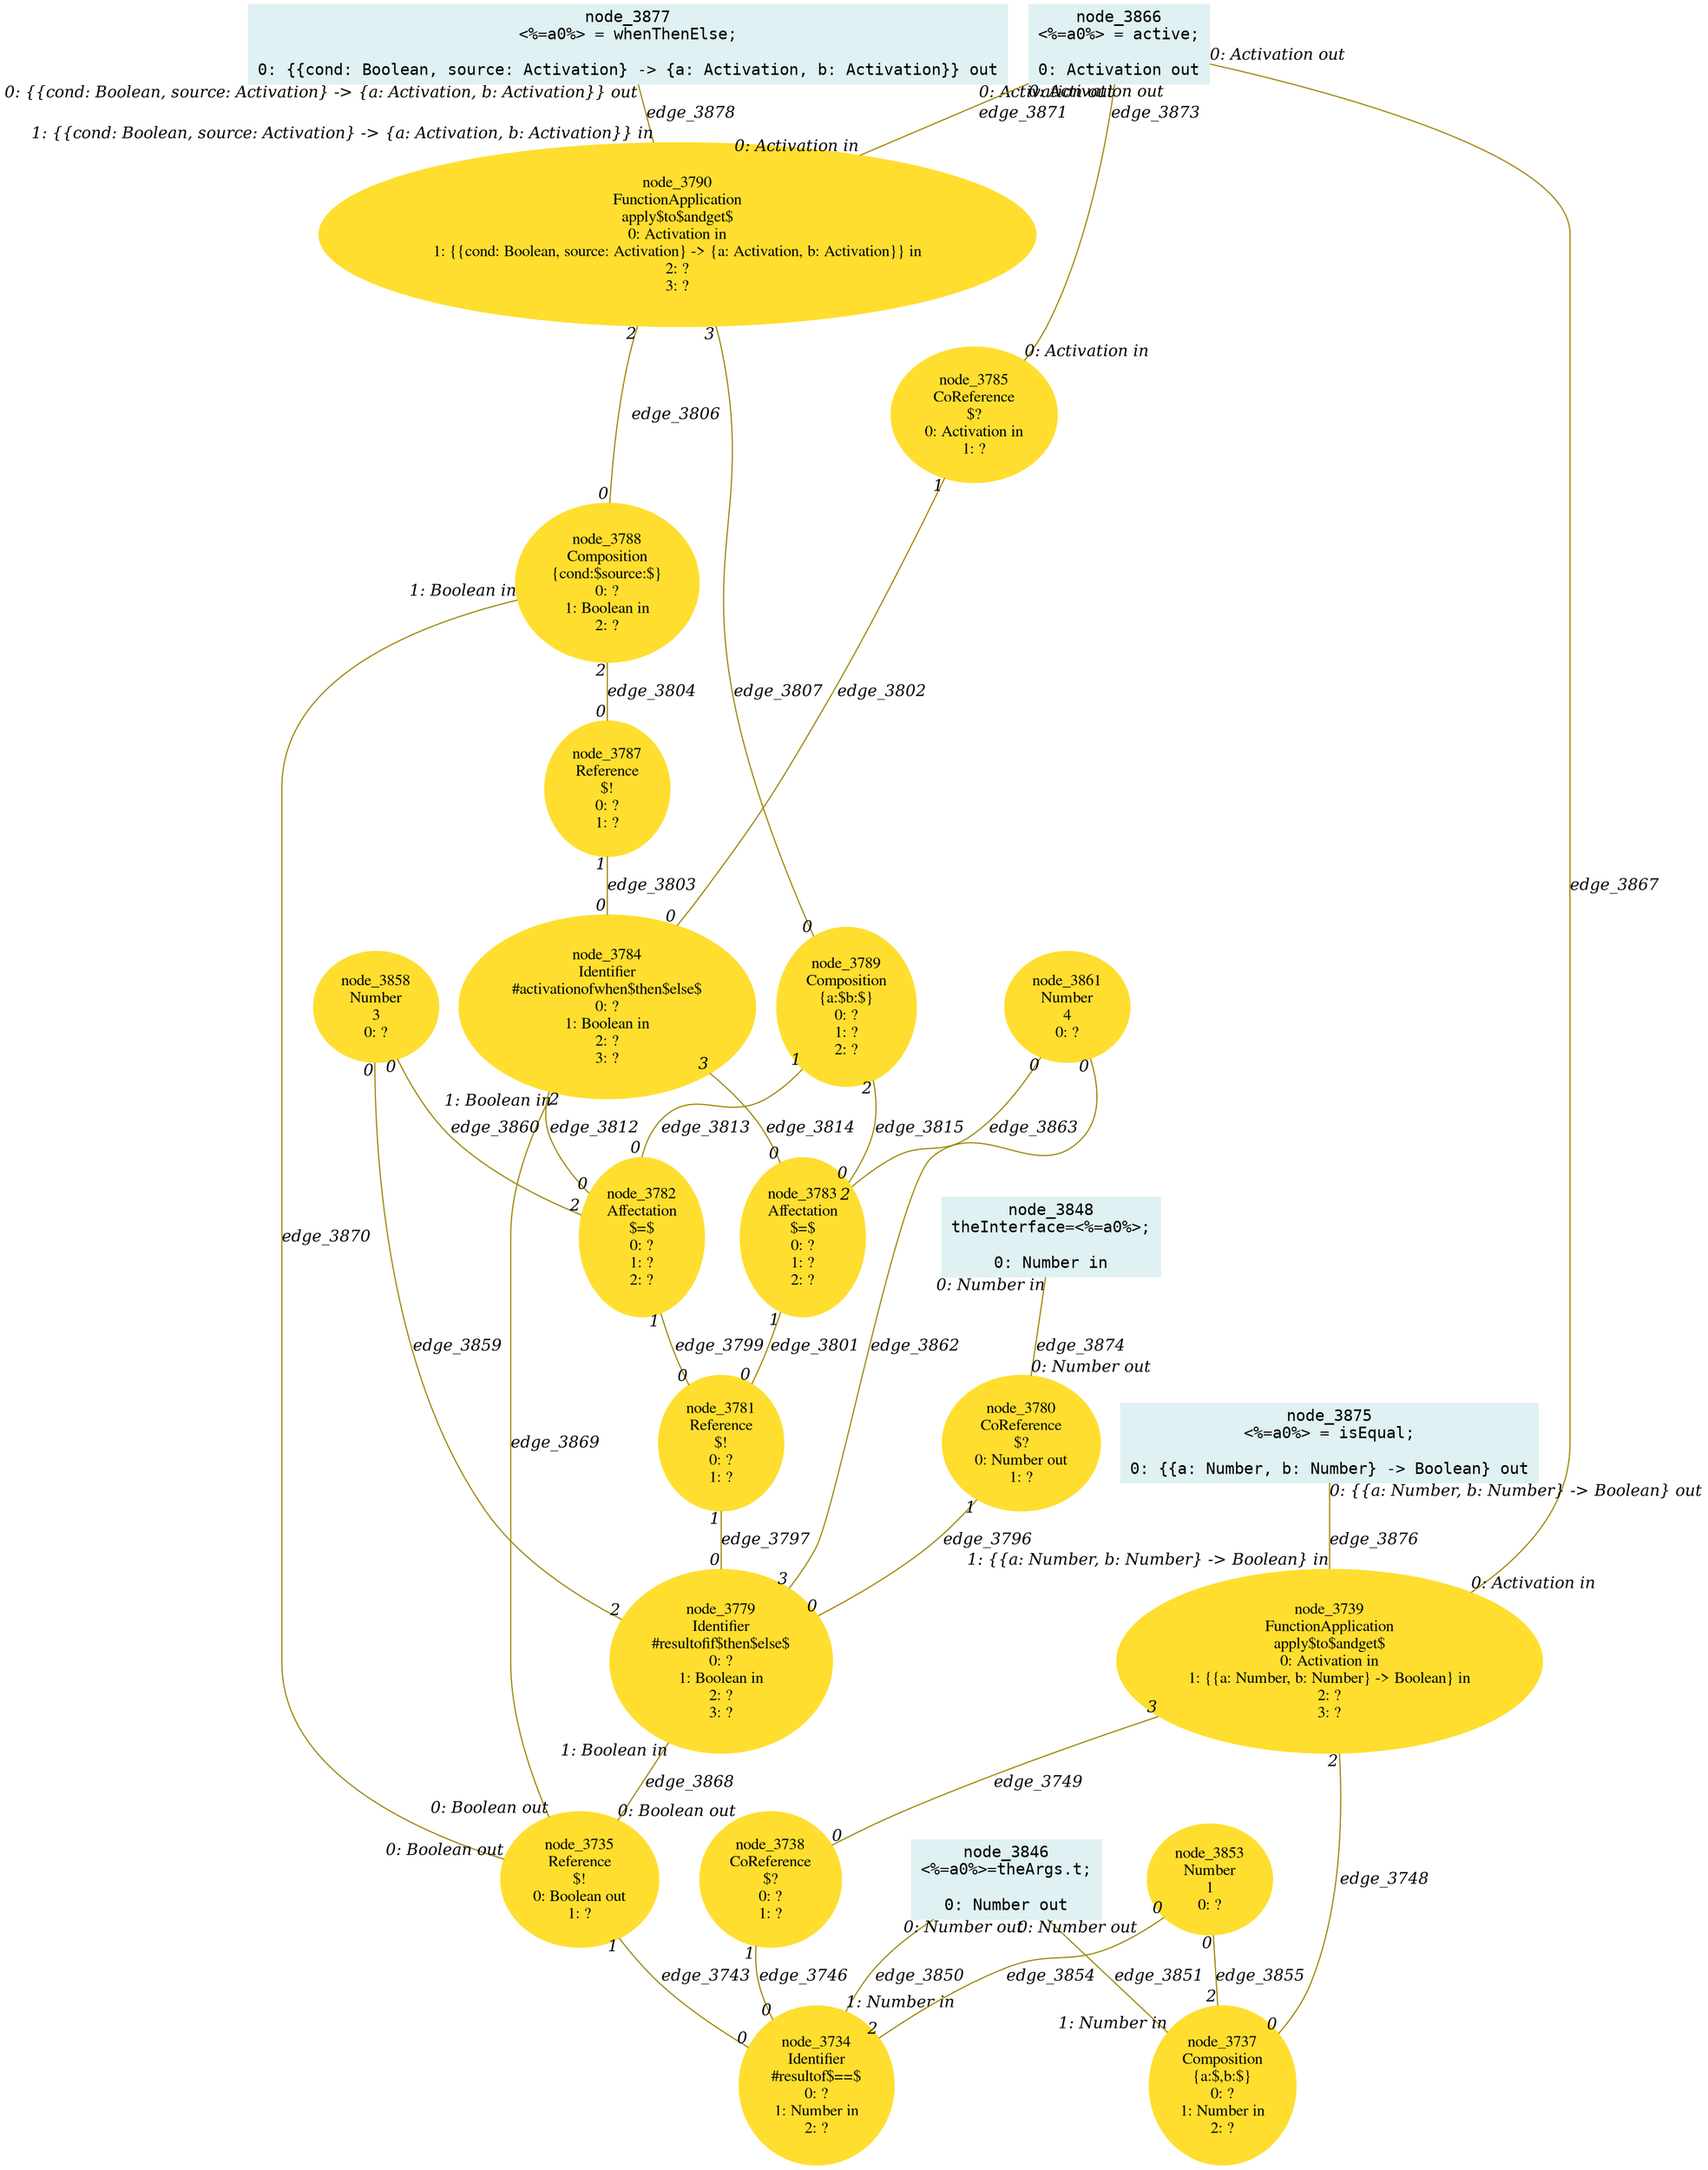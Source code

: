 digraph g{node_3734 [shape="ellipse", style="filled", color="#ffde2f", fontname="Times", label="node_3734
Identifier
#resultof$==$
0: ?
1: Number in
2: ?" ]
node_3735 [shape="ellipse", style="filled", color="#ffde2f", fontname="Times", label="node_3735
Reference
$!
0: Boolean out
1: ?" ]
node_3737 [shape="ellipse", style="filled", color="#ffde2f", fontname="Times", label="node_3737
Composition
{a:$,b:$}
0: ?
1: Number in
2: ?" ]
node_3738 [shape="ellipse", style="filled", color="#ffde2f", fontname="Times", label="node_3738
CoReference
$?
0: ?
1: ?" ]
node_3739 [shape="ellipse", style="filled", color="#ffde2f", fontname="Times", label="node_3739
FunctionApplication
apply$to$andget$
0: Activation in
1: {{a: Number, b: Number} -> Boolean} in
2: ?
3: ?" ]
node_3779 [shape="ellipse", style="filled", color="#ffde2f", fontname="Times", label="node_3779
Identifier
#resultofif$then$else$
0: ?
1: Boolean in
2: ?
3: ?" ]
node_3780 [shape="ellipse", style="filled", color="#ffde2f", fontname="Times", label="node_3780
CoReference
$?
0: Number out
1: ?" ]
node_3781 [shape="ellipse", style="filled", color="#ffde2f", fontname="Times", label="node_3781
Reference
$!
0: ?
1: ?" ]
node_3782 [shape="ellipse", style="filled", color="#ffde2f", fontname="Times", label="node_3782
Affectation
$=$
0: ?
1: ?
2: ?" ]
node_3783 [shape="ellipse", style="filled", color="#ffde2f", fontname="Times", label="node_3783
Affectation
$=$
0: ?
1: ?
2: ?" ]
node_3784 [shape="ellipse", style="filled", color="#ffde2f", fontname="Times", label="node_3784
Identifier
#activationofwhen$then$else$
0: ?
1: Boolean in
2: ?
3: ?" ]
node_3785 [shape="ellipse", style="filled", color="#ffde2f", fontname="Times", label="node_3785
CoReference
$?
0: Activation in
1: ?" ]
node_3787 [shape="ellipse", style="filled", color="#ffde2f", fontname="Times", label="node_3787
Reference
$!
0: ?
1: ?" ]
node_3788 [shape="ellipse", style="filled", color="#ffde2f", fontname="Times", label="node_3788
Composition
{cond:$source:$}
0: ?
1: Boolean in
2: ?" ]
node_3789 [shape="ellipse", style="filled", color="#ffde2f", fontname="Times", label="node_3789
Composition
{a:$b:$}
0: ?
1: ?
2: ?" ]
node_3790 [shape="ellipse", style="filled", color="#ffde2f", fontname="Times", label="node_3790
FunctionApplication
apply$to$andget$
0: Activation in
1: {{cond: Boolean, source: Activation} -> {a: Activation, b: Activation}} in
2: ?
3: ?" ]
node_3846 [shape="box", style="filled", color="#dff1f2", fontname="Courier", label="node_3846
<%=a0%>=theArgs.t;

0: Number out" ]
node_3848 [shape="box", style="filled", color="#dff1f2", fontname="Courier", label="node_3848
theInterface=<%=a0%>;

0: Number in" ]
node_3853 [shape="ellipse", style="filled", color="#ffde2f", fontname="Times", label="node_3853
Number
1
0: ?" ]
node_3858 [shape="ellipse", style="filled", color="#ffde2f", fontname="Times", label="node_3858
Number
3
0: ?" ]
node_3861 [shape="ellipse", style="filled", color="#ffde2f", fontname="Times", label="node_3861
Number
4
0: ?" ]
node_3866 [shape="box", style="filled", color="#dff1f2", fontname="Courier", label="node_3866
<%=a0%> = active;

0: Activation out" ]
node_3875 [shape="box", style="filled", color="#dff1f2", fontname="Courier", label="node_3875
<%=a0%> = isEqual;

0: {{a: Number, b: Number} -> Boolean} out" ]
node_3877 [shape="box", style="filled", color="#dff1f2", fontname="Courier", label="node_3877
<%=a0%> = whenThenElse;

0: {{cond: Boolean, source: Activation} -> {a: Activation, b: Activation}} out" ]
node_3735 -> node_3734 [dir=none, arrowHead=none, fontname="Times-Italic", arrowsize=1, color="#9d8400", label="edge_3743",  headlabel="0", taillabel="1" ]
node_3738 -> node_3734 [dir=none, arrowHead=none, fontname="Times-Italic", arrowsize=1, color="#9d8400", label="edge_3746",  headlabel="0", taillabel="1" ]
node_3739 -> node_3737 [dir=none, arrowHead=none, fontname="Times-Italic", arrowsize=1, color="#9d8400", label="edge_3748",  headlabel="0", taillabel="2" ]
node_3739 -> node_3738 [dir=none, arrowHead=none, fontname="Times-Italic", arrowsize=1, color="#9d8400", label="edge_3749",  headlabel="0", taillabel="3" ]
node_3780 -> node_3779 [dir=none, arrowHead=none, fontname="Times-Italic", arrowsize=1, color="#9d8400", label="edge_3796",  headlabel="0", taillabel="1" ]
node_3781 -> node_3779 [dir=none, arrowHead=none, fontname="Times-Italic", arrowsize=1, color="#9d8400", label="edge_3797",  headlabel="0", taillabel="1" ]
node_3782 -> node_3781 [dir=none, arrowHead=none, fontname="Times-Italic", arrowsize=1, color="#9d8400", label="edge_3799",  headlabel="0", taillabel="1" ]
node_3783 -> node_3781 [dir=none, arrowHead=none, fontname="Times-Italic", arrowsize=1, color="#9d8400", label="edge_3801",  headlabel="0", taillabel="1" ]
node_3785 -> node_3784 [dir=none, arrowHead=none, fontname="Times-Italic", arrowsize=1, color="#9d8400", label="edge_3802",  headlabel="0", taillabel="1" ]
node_3787 -> node_3784 [dir=none, arrowHead=none, fontname="Times-Italic", arrowsize=1, color="#9d8400", label="edge_3803",  headlabel="0", taillabel="1" ]
node_3788 -> node_3787 [dir=none, arrowHead=none, fontname="Times-Italic", arrowsize=1, color="#9d8400", label="edge_3804",  headlabel="0", taillabel="2" ]
node_3790 -> node_3788 [dir=none, arrowHead=none, fontname="Times-Italic", arrowsize=1, color="#9d8400", label="edge_3806",  headlabel="0", taillabel="2" ]
node_3790 -> node_3789 [dir=none, arrowHead=none, fontname="Times-Italic", arrowsize=1, color="#9d8400", label="edge_3807",  headlabel="0", taillabel="3" ]
node_3784 -> node_3782 [dir=none, arrowHead=none, fontname="Times-Italic", arrowsize=1, color="#9d8400", label="edge_3812",  headlabel="0", taillabel="2" ]
node_3789 -> node_3782 [dir=none, arrowHead=none, fontname="Times-Italic", arrowsize=1, color="#9d8400", label="edge_3813",  headlabel="0", taillabel="1" ]
node_3784 -> node_3783 [dir=none, arrowHead=none, fontname="Times-Italic", arrowsize=1, color="#9d8400", label="edge_3814",  headlabel="0", taillabel="3" ]
node_3789 -> node_3783 [dir=none, arrowHead=none, fontname="Times-Italic", arrowsize=1, color="#9d8400", label="edge_3815",  headlabel="0", taillabel="2" ]
node_3846 -> node_3734 [dir=none, arrowHead=none, fontname="Times-Italic", arrowsize=1, color="#9d8400", label="edge_3850",  headlabel="1: Number in", taillabel="0: Number out" ]
node_3846 -> node_3737 [dir=none, arrowHead=none, fontname="Times-Italic", arrowsize=1, color="#9d8400", label="edge_3851",  headlabel="1: Number in", taillabel="0: Number out" ]
node_3853 -> node_3734 [dir=none, arrowHead=none, fontname="Times-Italic", arrowsize=1, color="#9d8400", label="edge_3854",  headlabel="2", taillabel="0" ]
node_3853 -> node_3737 [dir=none, arrowHead=none, fontname="Times-Italic", arrowsize=1, color="#9d8400", label="edge_3855",  headlabel="2", taillabel="0" ]
node_3858 -> node_3779 [dir=none, arrowHead=none, fontname="Times-Italic", arrowsize=1, color="#9d8400", label="edge_3859",  headlabel="2", taillabel="0" ]
node_3858 -> node_3782 [dir=none, arrowHead=none, fontname="Times-Italic", arrowsize=1, color="#9d8400", label="edge_3860",  headlabel="2", taillabel="0" ]
node_3861 -> node_3779 [dir=none, arrowHead=none, fontname="Times-Italic", arrowsize=1, color="#9d8400", label="edge_3862",  headlabel="3", taillabel="0" ]
node_3861 -> node_3783 [dir=none, arrowHead=none, fontname="Times-Italic", arrowsize=1, color="#9d8400", label="edge_3863",  headlabel="2", taillabel="0" ]
node_3866 -> node_3739 [dir=none, arrowHead=none, fontname="Times-Italic", arrowsize=1, color="#9d8400", label="edge_3867",  headlabel="0: Activation in", taillabel="0: Activation out" ]
node_3779 -> node_3735 [dir=none, arrowHead=none, fontname="Times-Italic", arrowsize=1, color="#9d8400", label="edge_3868",  headlabel="0: Boolean out", taillabel="1: Boolean in" ]
node_3784 -> node_3735 [dir=none, arrowHead=none, fontname="Times-Italic", arrowsize=1, color="#9d8400", label="edge_3869",  headlabel="0: Boolean out", taillabel="1: Boolean in" ]
node_3788 -> node_3735 [dir=none, arrowHead=none, fontname="Times-Italic", arrowsize=1, color="#9d8400", label="edge_3870",  headlabel="0: Boolean out", taillabel="1: Boolean in" ]
node_3866 -> node_3790 [dir=none, arrowHead=none, fontname="Times-Italic", arrowsize=1, color="#9d8400", label="edge_3871",  headlabel="0: Activation in", taillabel="0: Activation out" ]
node_3866 -> node_3785 [dir=none, arrowHead=none, fontname="Times-Italic", arrowsize=1, color="#9d8400", label="edge_3873",  headlabel="0: Activation in", taillabel="0: Activation out" ]
node_3848 -> node_3780 [dir=none, arrowHead=none, fontname="Times-Italic", arrowsize=1, color="#9d8400", label="edge_3874",  headlabel="0: Number out", taillabel="0: Number in" ]
node_3875 -> node_3739 [dir=none, arrowHead=none, fontname="Times-Italic", arrowsize=1, color="#9d8400", label="edge_3876",  headlabel="1: {{a: Number, b: Number} -> Boolean} in", taillabel="0: {{a: Number, b: Number} -> Boolean} out" ]
node_3877 -> node_3790 [dir=none, arrowHead=none, fontname="Times-Italic", arrowsize=1, color="#9d8400", label="edge_3878",  headlabel="1: {{cond: Boolean, source: Activation} -> {a: Activation, b: Activation}} in", taillabel="0: {{cond: Boolean, source: Activation} -> {a: Activation, b: Activation}} out" ]
}